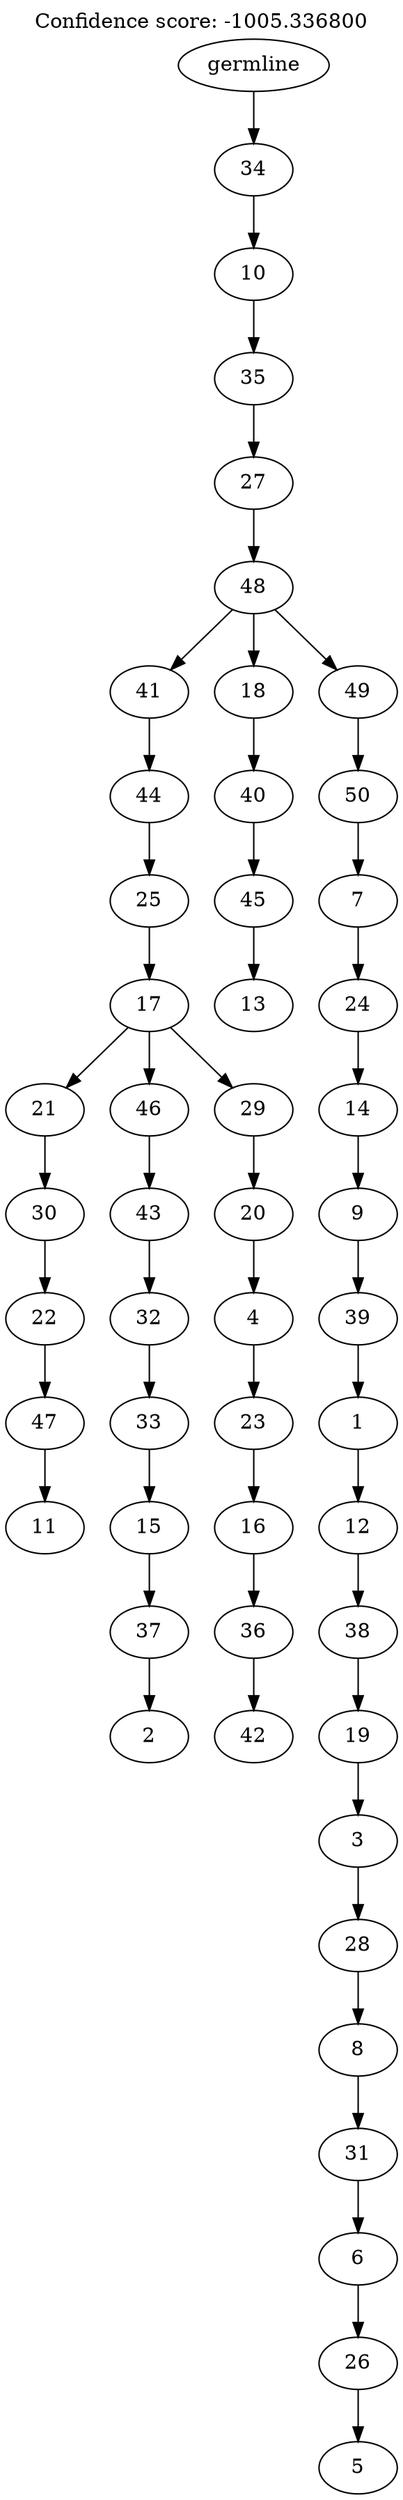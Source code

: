 digraph g {
	"49" -> "50";
	"50" [label="11"];
	"48" -> "49";
	"49" [label="47"];
	"47" -> "48";
	"48" [label="22"];
	"46" -> "47";
	"47" [label="30"];
	"44" -> "45";
	"45" [label="2"];
	"43" -> "44";
	"44" [label="37"];
	"42" -> "43";
	"43" [label="15"];
	"41" -> "42";
	"42" [label="33"];
	"40" -> "41";
	"41" [label="32"];
	"39" -> "40";
	"40" [label="43"];
	"37" -> "38";
	"38" [label="42"];
	"36" -> "37";
	"37" [label="36"];
	"35" -> "36";
	"36" [label="16"];
	"34" -> "35";
	"35" [label="23"];
	"33" -> "34";
	"34" [label="4"];
	"32" -> "33";
	"33" [label="20"];
	"31" -> "32";
	"32" [label="29"];
	"31" -> "39";
	"39" [label="46"];
	"31" -> "46";
	"46" [label="21"];
	"30" -> "31";
	"31" [label="17"];
	"29" -> "30";
	"30" [label="25"];
	"28" -> "29";
	"29" [label="44"];
	"26" -> "27";
	"27" [label="13"];
	"25" -> "26";
	"26" [label="45"];
	"24" -> "25";
	"25" [label="40"];
	"22" -> "23";
	"23" [label="5"];
	"21" -> "22";
	"22" [label="26"];
	"20" -> "21";
	"21" [label="6"];
	"19" -> "20";
	"20" [label="31"];
	"18" -> "19";
	"19" [label="8"];
	"17" -> "18";
	"18" [label="28"];
	"16" -> "17";
	"17" [label="3"];
	"15" -> "16";
	"16" [label="19"];
	"14" -> "15";
	"15" [label="38"];
	"13" -> "14";
	"14" [label="12"];
	"12" -> "13";
	"13" [label="1"];
	"11" -> "12";
	"12" [label="39"];
	"10" -> "11";
	"11" [label="9"];
	"9" -> "10";
	"10" [label="14"];
	"8" -> "9";
	"9" [label="24"];
	"7" -> "8";
	"8" [label="7"];
	"6" -> "7";
	"7" [label="50"];
	"5" -> "6";
	"6" [label="49"];
	"5" -> "24";
	"24" [label="18"];
	"5" -> "28";
	"28" [label="41"];
	"4" -> "5";
	"5" [label="48"];
	"3" -> "4";
	"4" [label="27"];
	"2" -> "3";
	"3" [label="35"];
	"1" -> "2";
	"2" [label="10"];
	"0" -> "1";
	"1" [label="34"];
	"0" [label="germline"];
	labelloc="t";
	label="Confidence score: -1005.336800";
}
